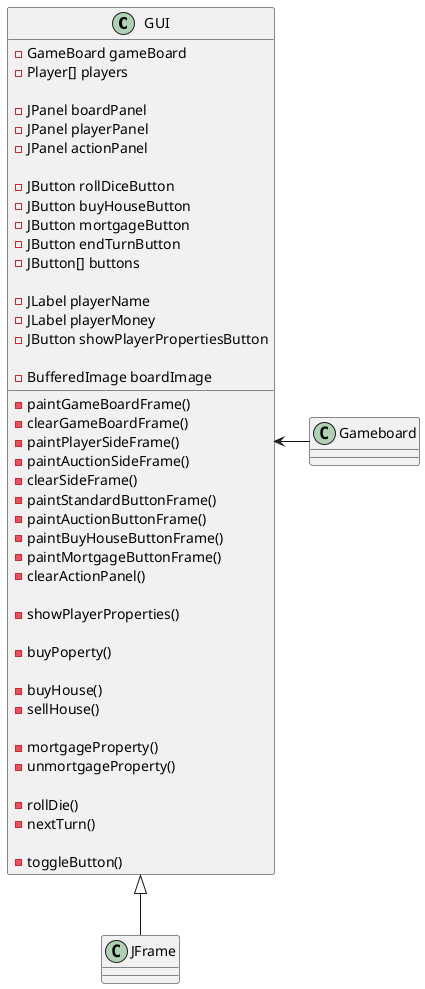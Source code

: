 @startuml
'https://plantuml.com/class-diagram


GUI <- Gameboard

class JFrame extends GUI

class GUI {
-GameBoard gameBoard
-Player[] players

-JPanel boardPanel
-JPanel playerPanel
-JPanel actionPanel

-JButton rollDiceButton
-JButton buyHouseButton
-JButton mortgageButton
-JButton endTurnButton
-JButton[] buttons

-JLabel playerName
-JLabel playerMoney
-JButton showPlayerPropertiesButton

-BufferedImage boardImage

-paintGameBoardFrame()
-clearGameBoardFrame()
-paintPlayerSideFrame()
-paintAuctionSideFrame()
-clearSideFrame()
-paintStandardButtonFrame()
-paintAuctionButtonFrame()
-paintBuyHouseButtonFrame()
-paintMortgageButtonFrame()
-clearActionPanel()

-showPlayerProperties()

-buyPoperty()

-buyHouse()
-sellHouse()

-mortgageProperty()
-unmortgageProperty()

-rollDie()
-nextTurn()

-toggleButton()

}

@enduml
